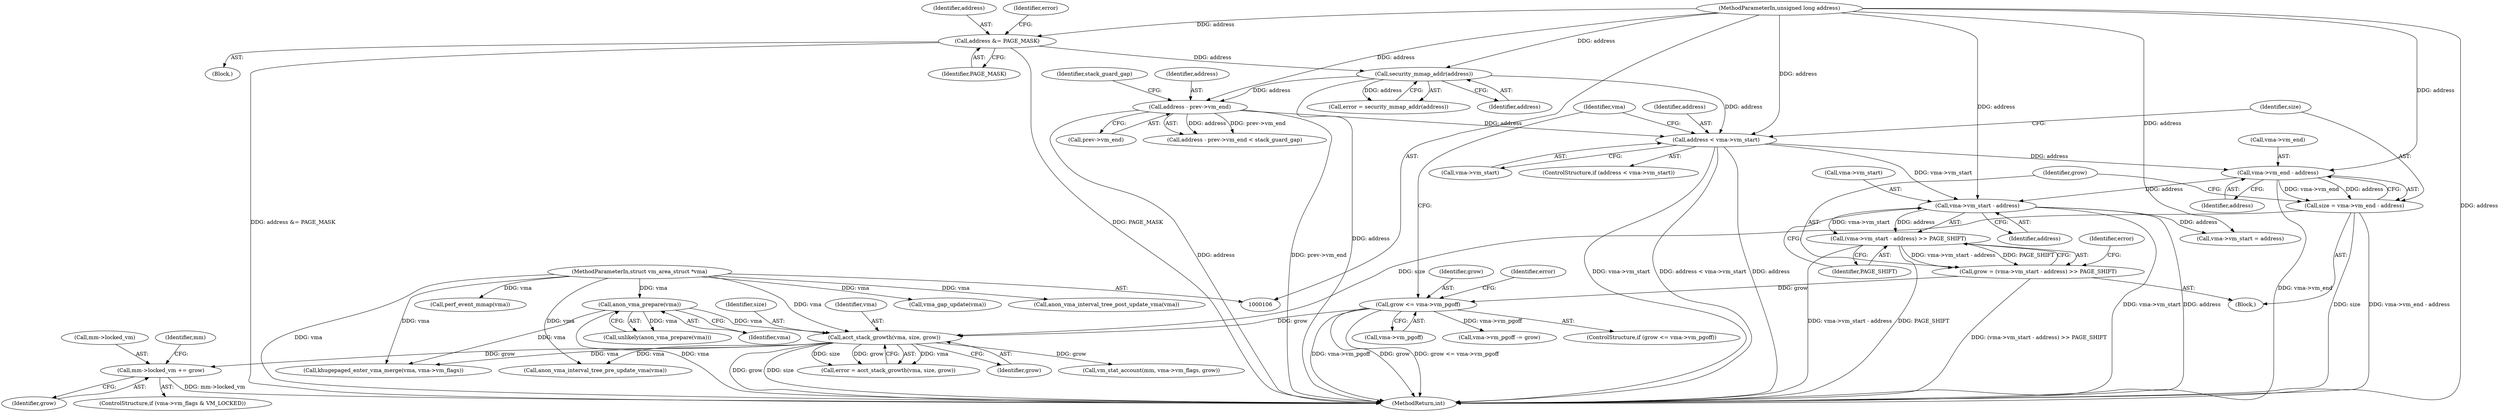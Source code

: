 digraph "0_linux_0a1d52994d440e21def1c2174932410b4f2a98a1@pointer" {
"1000233" [label="(Call,mm->locked_vm += grow)"];
"1000214" [label="(Call,acct_stack_growth(vma, size, grow))"];
"1000167" [label="(Call,anon_vma_prepare(vma))"];
"1000107" [label="(MethodParameterIn,struct vm_area_struct *vma)"];
"1000185" [label="(Call,size = vma->vm_end - address)"];
"1000187" [label="(Call,vma->vm_end - address)"];
"1000177" [label="(Call,address < vma->vm_start)"];
"1000156" [label="(Call,address - prev->vm_end)"];
"1000123" [label="(Call,security_mmap_addr(address))"];
"1000118" [label="(Call,address &= PAGE_MASK)"];
"1000108" [label="(MethodParameterIn,unsigned long address)"];
"1000206" [label="(Call,grow <= vma->vm_pgoff)"];
"1000192" [label="(Call,grow = (vma->vm_start - address) >> PAGE_SHIFT)"];
"1000194" [label="(Call,(vma->vm_start - address) >> PAGE_SHIFT)"];
"1000195" [label="(Call,vma->vm_start - address)"];
"1000195" [label="(Call,vma->vm_start - address)"];
"1000199" [label="(Identifier,address)"];
"1000186" [label="(Identifier,size)"];
"1000271" [label="(Call,khugepaged_enter_vma_merge(vma, vma->vm_flags))"];
"1000238" [label="(Call,vm_stat_account(mm, vma->vm_flags, grow))"];
"1000206" [label="(Call,grow <= vma->vm_pgoff)"];
"1000118" [label="(Call,address &= PAGE_MASK)"];
"1000239" [label="(Identifier,mm)"];
"1000258" [label="(Call,vma_gap_update(vma))"];
"1000182" [label="(Block,)"];
"1000205" [label="(ControlStructure,if (grow <= vma->vm_pgoff))"];
"1000233" [label="(Call,mm->locked_vm += grow)"];
"1000119" [label="(Identifier,address)"];
"1000194" [label="(Call,(vma->vm_start - address) >> PAGE_SHIFT)"];
"1000244" [label="(Call,anon_vma_interval_tree_pre_update_vma(vma))"];
"1000157" [label="(Identifier,address)"];
"1000208" [label="(Call,vma->vm_pgoff)"];
"1000216" [label="(Identifier,size)"];
"1000177" [label="(Call,address < vma->vm_start)"];
"1000237" [label="(Identifier,grow)"];
"1000124" [label="(Identifier,address)"];
"1000196" [label="(Call,vma->vm_start)"];
"1000214" [label="(Call,acct_stack_growth(vma, size, grow))"];
"1000212" [label="(Call,error = acct_stack_growth(vma, size, grow))"];
"1000187" [label="(Call,vma->vm_end - address)"];
"1000215" [label="(Identifier,vma)"];
"1000234" [label="(Call,mm->locked_vm)"];
"1000193" [label="(Identifier,grow)"];
"1000256" [label="(Call,anon_vma_interval_tree_post_update_vma(vma))"];
"1000167" [label="(Call,anon_vma_prepare(vma))"];
"1000280" [label="(MethodReturn,int)"];
"1000251" [label="(Call,vma->vm_pgoff -= grow)"];
"1000156" [label="(Call,address - prev->vm_end)"];
"1000123" [label="(Call,security_mmap_addr(address))"];
"1000217" [label="(Identifier,grow)"];
"1000185" [label="(Call,size = vma->vm_end - address)"];
"1000155" [label="(Call,address - prev->vm_end < stack_guard_gap)"];
"1000200" [label="(Identifier,PAGE_SHIFT)"];
"1000176" [label="(ControlStructure,if (address < vma->vm_start))"];
"1000161" [label="(Identifier,stack_guard_gap)"];
"1000121" [label="(Call,error = security_mmap_addr(address))"];
"1000158" [label="(Call,prev->vm_end)"];
"1000227" [label="(ControlStructure,if (vma->vm_flags & VM_LOCKED))"];
"1000202" [label="(Identifier,error)"];
"1000120" [label="(Identifier,PAGE_MASK)"];
"1000168" [label="(Identifier,vma)"];
"1000107" [label="(MethodParameterIn,struct vm_area_struct *vma)"];
"1000269" [label="(Identifier,vma)"];
"1000246" [label="(Call,vma->vm_start = address)"];
"1000166" [label="(Call,unlikely(anon_vma_prepare(vma)))"];
"1000213" [label="(Identifier,error)"];
"1000122" [label="(Identifier,error)"];
"1000192" [label="(Call,grow = (vma->vm_start - address) >> PAGE_SHIFT)"];
"1000109" [label="(Block,)"];
"1000108" [label="(MethodParameterIn,unsigned long address)"];
"1000178" [label="(Identifier,address)"];
"1000179" [label="(Call,vma->vm_start)"];
"1000265" [label="(Call,perf_event_mmap(vma))"];
"1000188" [label="(Call,vma->vm_end)"];
"1000191" [label="(Identifier,address)"];
"1000207" [label="(Identifier,grow)"];
"1000233" -> "1000227"  [label="AST: "];
"1000233" -> "1000237"  [label="CFG: "];
"1000234" -> "1000233"  [label="AST: "];
"1000237" -> "1000233"  [label="AST: "];
"1000239" -> "1000233"  [label="CFG: "];
"1000233" -> "1000280"  [label="DDG: mm->locked_vm"];
"1000214" -> "1000233"  [label="DDG: grow"];
"1000214" -> "1000212"  [label="AST: "];
"1000214" -> "1000217"  [label="CFG: "];
"1000215" -> "1000214"  [label="AST: "];
"1000216" -> "1000214"  [label="AST: "];
"1000217" -> "1000214"  [label="AST: "];
"1000212" -> "1000214"  [label="CFG: "];
"1000214" -> "1000280"  [label="DDG: size"];
"1000214" -> "1000280"  [label="DDG: grow"];
"1000214" -> "1000212"  [label="DDG: vma"];
"1000214" -> "1000212"  [label="DDG: size"];
"1000214" -> "1000212"  [label="DDG: grow"];
"1000167" -> "1000214"  [label="DDG: vma"];
"1000107" -> "1000214"  [label="DDG: vma"];
"1000185" -> "1000214"  [label="DDG: size"];
"1000206" -> "1000214"  [label="DDG: grow"];
"1000214" -> "1000238"  [label="DDG: grow"];
"1000214" -> "1000244"  [label="DDG: vma"];
"1000214" -> "1000271"  [label="DDG: vma"];
"1000167" -> "1000166"  [label="AST: "];
"1000167" -> "1000168"  [label="CFG: "];
"1000168" -> "1000167"  [label="AST: "];
"1000166" -> "1000167"  [label="CFG: "];
"1000167" -> "1000280"  [label="DDG: vma"];
"1000167" -> "1000166"  [label="DDG: vma"];
"1000107" -> "1000167"  [label="DDG: vma"];
"1000167" -> "1000271"  [label="DDG: vma"];
"1000107" -> "1000106"  [label="AST: "];
"1000107" -> "1000280"  [label="DDG: vma"];
"1000107" -> "1000244"  [label="DDG: vma"];
"1000107" -> "1000256"  [label="DDG: vma"];
"1000107" -> "1000258"  [label="DDG: vma"];
"1000107" -> "1000265"  [label="DDG: vma"];
"1000107" -> "1000271"  [label="DDG: vma"];
"1000185" -> "1000182"  [label="AST: "];
"1000185" -> "1000187"  [label="CFG: "];
"1000186" -> "1000185"  [label="AST: "];
"1000187" -> "1000185"  [label="AST: "];
"1000193" -> "1000185"  [label="CFG: "];
"1000185" -> "1000280"  [label="DDG: size"];
"1000185" -> "1000280"  [label="DDG: vma->vm_end - address"];
"1000187" -> "1000185"  [label="DDG: vma->vm_end"];
"1000187" -> "1000185"  [label="DDG: address"];
"1000187" -> "1000191"  [label="CFG: "];
"1000188" -> "1000187"  [label="AST: "];
"1000191" -> "1000187"  [label="AST: "];
"1000187" -> "1000280"  [label="DDG: vma->vm_end"];
"1000177" -> "1000187"  [label="DDG: address"];
"1000108" -> "1000187"  [label="DDG: address"];
"1000187" -> "1000195"  [label="DDG: address"];
"1000177" -> "1000176"  [label="AST: "];
"1000177" -> "1000179"  [label="CFG: "];
"1000178" -> "1000177"  [label="AST: "];
"1000179" -> "1000177"  [label="AST: "];
"1000186" -> "1000177"  [label="CFG: "];
"1000269" -> "1000177"  [label="CFG: "];
"1000177" -> "1000280"  [label="DDG: address"];
"1000177" -> "1000280"  [label="DDG: vma->vm_start"];
"1000177" -> "1000280"  [label="DDG: address < vma->vm_start"];
"1000156" -> "1000177"  [label="DDG: address"];
"1000123" -> "1000177"  [label="DDG: address"];
"1000108" -> "1000177"  [label="DDG: address"];
"1000177" -> "1000195"  [label="DDG: vma->vm_start"];
"1000156" -> "1000155"  [label="AST: "];
"1000156" -> "1000158"  [label="CFG: "];
"1000157" -> "1000156"  [label="AST: "];
"1000158" -> "1000156"  [label="AST: "];
"1000161" -> "1000156"  [label="CFG: "];
"1000156" -> "1000280"  [label="DDG: address"];
"1000156" -> "1000280"  [label="DDG: prev->vm_end"];
"1000156" -> "1000155"  [label="DDG: address"];
"1000156" -> "1000155"  [label="DDG: prev->vm_end"];
"1000123" -> "1000156"  [label="DDG: address"];
"1000108" -> "1000156"  [label="DDG: address"];
"1000123" -> "1000121"  [label="AST: "];
"1000123" -> "1000124"  [label="CFG: "];
"1000124" -> "1000123"  [label="AST: "];
"1000121" -> "1000123"  [label="CFG: "];
"1000123" -> "1000280"  [label="DDG: address"];
"1000123" -> "1000121"  [label="DDG: address"];
"1000118" -> "1000123"  [label="DDG: address"];
"1000108" -> "1000123"  [label="DDG: address"];
"1000118" -> "1000109"  [label="AST: "];
"1000118" -> "1000120"  [label="CFG: "];
"1000119" -> "1000118"  [label="AST: "];
"1000120" -> "1000118"  [label="AST: "];
"1000122" -> "1000118"  [label="CFG: "];
"1000118" -> "1000280"  [label="DDG: address &= PAGE_MASK"];
"1000118" -> "1000280"  [label="DDG: PAGE_MASK"];
"1000108" -> "1000118"  [label="DDG: address"];
"1000108" -> "1000106"  [label="AST: "];
"1000108" -> "1000280"  [label="DDG: address"];
"1000108" -> "1000195"  [label="DDG: address"];
"1000108" -> "1000246"  [label="DDG: address"];
"1000206" -> "1000205"  [label="AST: "];
"1000206" -> "1000208"  [label="CFG: "];
"1000207" -> "1000206"  [label="AST: "];
"1000208" -> "1000206"  [label="AST: "];
"1000213" -> "1000206"  [label="CFG: "];
"1000269" -> "1000206"  [label="CFG: "];
"1000206" -> "1000280"  [label="DDG: grow"];
"1000206" -> "1000280"  [label="DDG: grow <= vma->vm_pgoff"];
"1000206" -> "1000280"  [label="DDG: vma->vm_pgoff"];
"1000192" -> "1000206"  [label="DDG: grow"];
"1000206" -> "1000251"  [label="DDG: vma->vm_pgoff"];
"1000192" -> "1000182"  [label="AST: "];
"1000192" -> "1000194"  [label="CFG: "];
"1000193" -> "1000192"  [label="AST: "];
"1000194" -> "1000192"  [label="AST: "];
"1000202" -> "1000192"  [label="CFG: "];
"1000192" -> "1000280"  [label="DDG: (vma->vm_start - address) >> PAGE_SHIFT"];
"1000194" -> "1000192"  [label="DDG: vma->vm_start - address"];
"1000194" -> "1000192"  [label="DDG: PAGE_SHIFT"];
"1000194" -> "1000200"  [label="CFG: "];
"1000195" -> "1000194"  [label="AST: "];
"1000200" -> "1000194"  [label="AST: "];
"1000194" -> "1000280"  [label="DDG: PAGE_SHIFT"];
"1000194" -> "1000280"  [label="DDG: vma->vm_start - address"];
"1000195" -> "1000194"  [label="DDG: vma->vm_start"];
"1000195" -> "1000194"  [label="DDG: address"];
"1000195" -> "1000199"  [label="CFG: "];
"1000196" -> "1000195"  [label="AST: "];
"1000199" -> "1000195"  [label="AST: "];
"1000200" -> "1000195"  [label="CFG: "];
"1000195" -> "1000280"  [label="DDG: address"];
"1000195" -> "1000280"  [label="DDG: vma->vm_start"];
"1000195" -> "1000246"  [label="DDG: address"];
}
